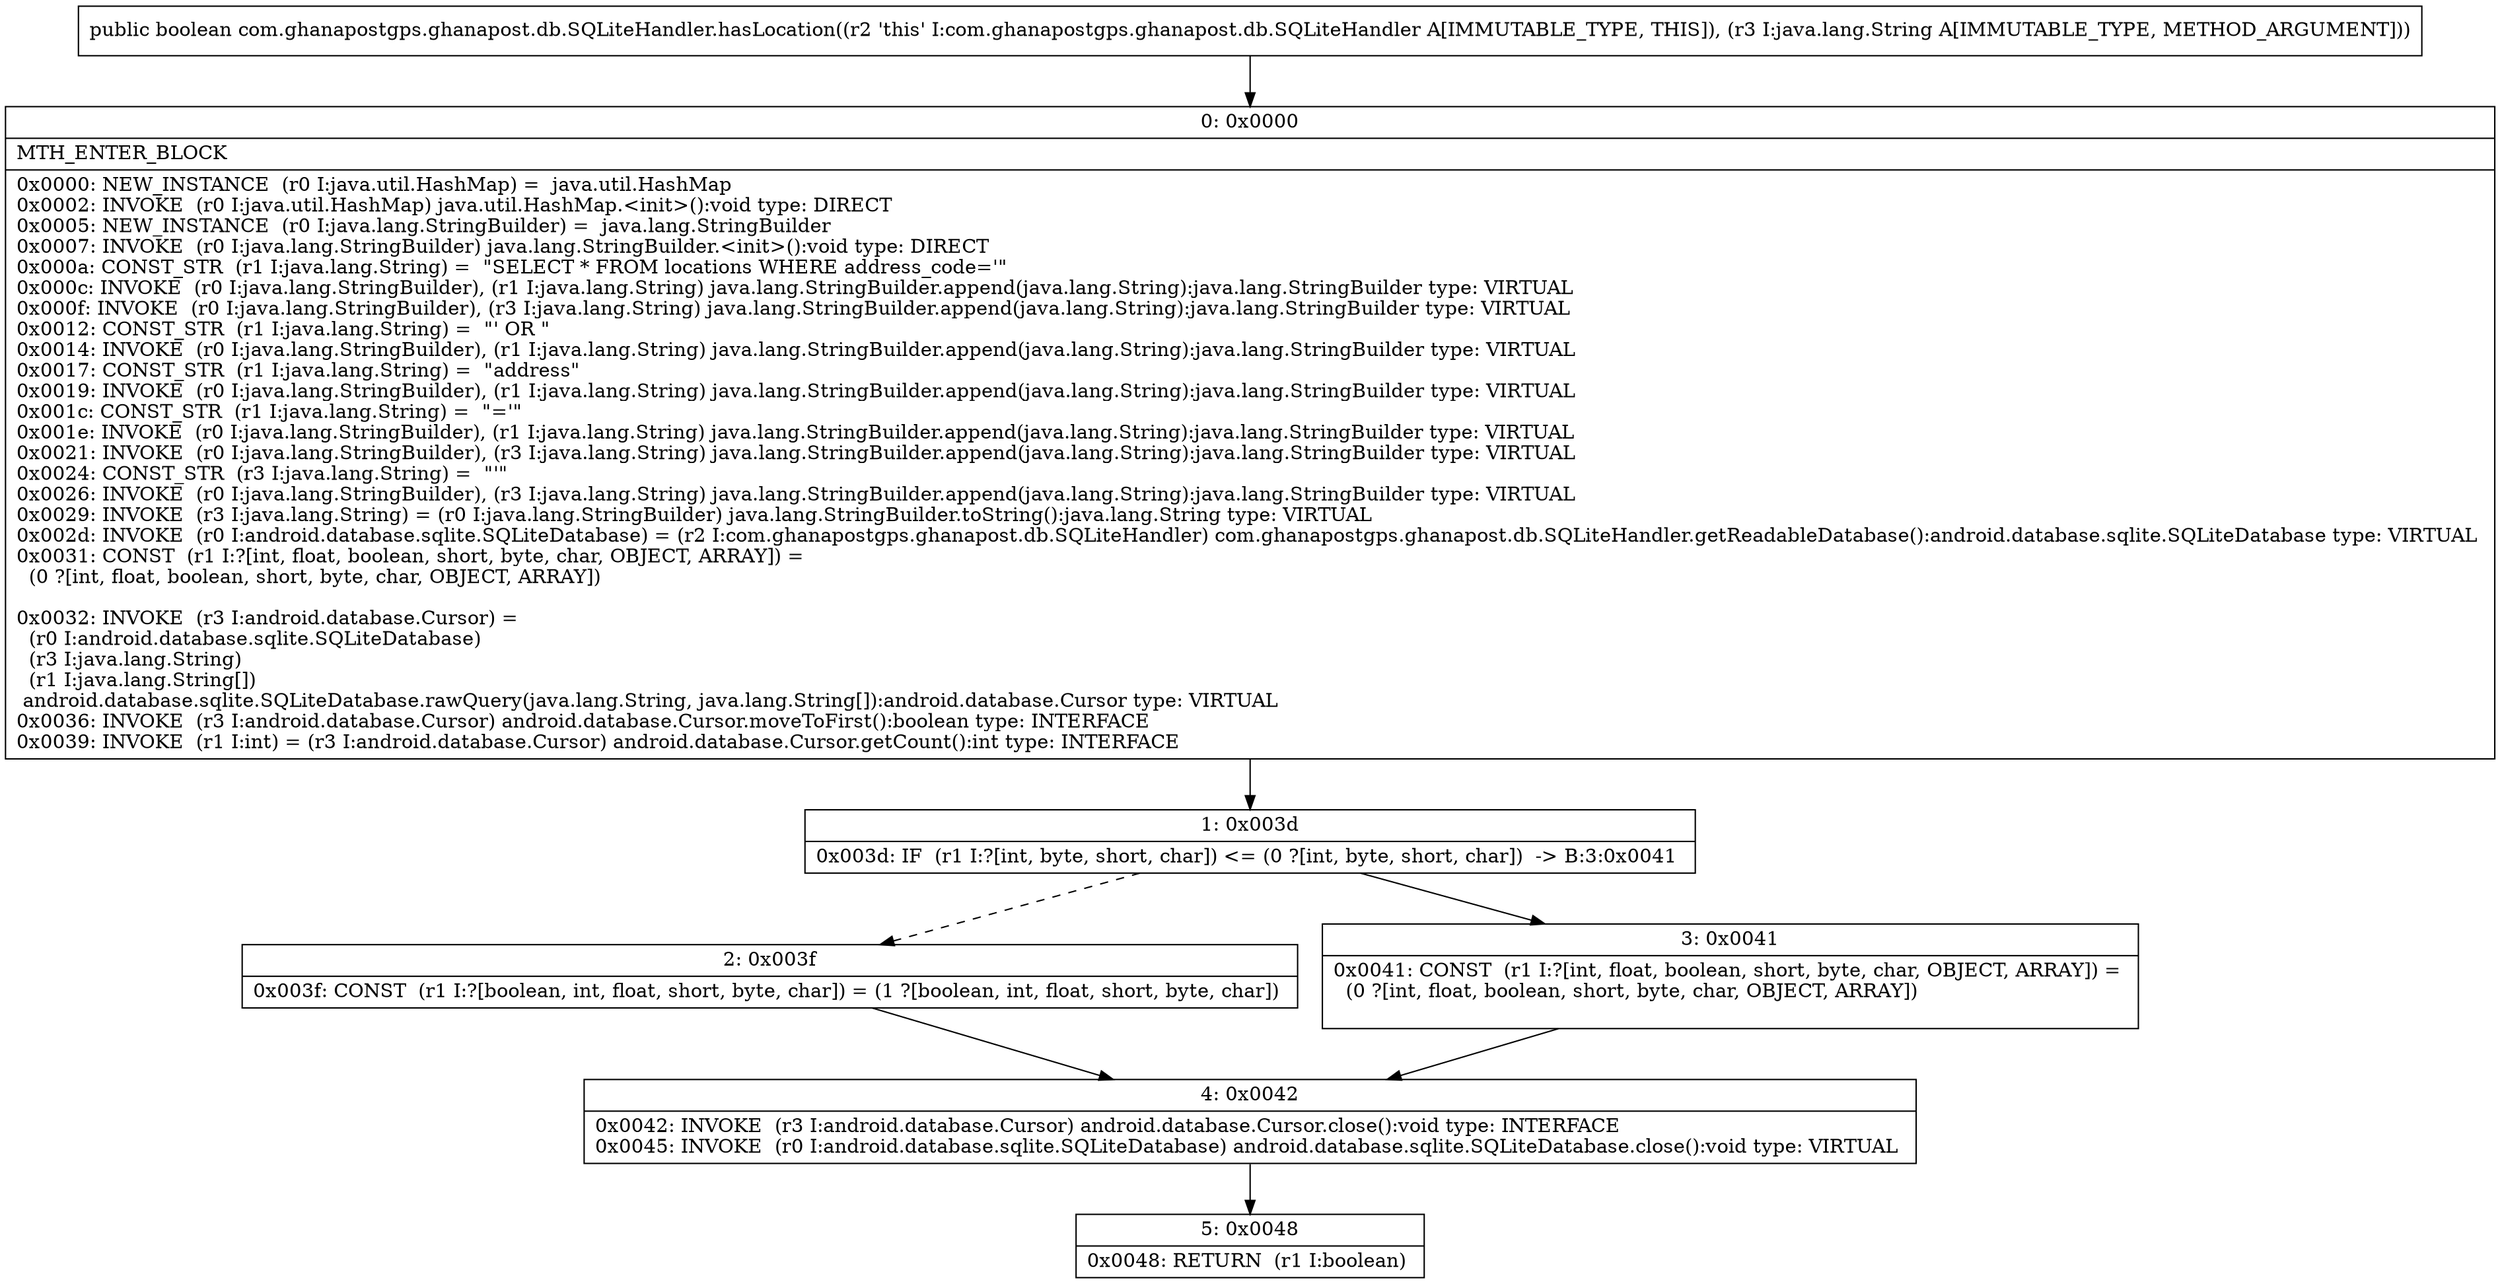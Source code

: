 digraph "CFG forcom.ghanapostgps.ghanapost.db.SQLiteHandler.hasLocation(Ljava\/lang\/String;)Z" {
Node_0 [shape=record,label="{0\:\ 0x0000|MTH_ENTER_BLOCK\l|0x0000: NEW_INSTANCE  (r0 I:java.util.HashMap) =  java.util.HashMap \l0x0002: INVOKE  (r0 I:java.util.HashMap) java.util.HashMap.\<init\>():void type: DIRECT \l0x0005: NEW_INSTANCE  (r0 I:java.lang.StringBuilder) =  java.lang.StringBuilder \l0x0007: INVOKE  (r0 I:java.lang.StringBuilder) java.lang.StringBuilder.\<init\>():void type: DIRECT \l0x000a: CONST_STR  (r1 I:java.lang.String) =  \"SELECT * FROM locations WHERE address_code='\" \l0x000c: INVOKE  (r0 I:java.lang.StringBuilder), (r1 I:java.lang.String) java.lang.StringBuilder.append(java.lang.String):java.lang.StringBuilder type: VIRTUAL \l0x000f: INVOKE  (r0 I:java.lang.StringBuilder), (r3 I:java.lang.String) java.lang.StringBuilder.append(java.lang.String):java.lang.StringBuilder type: VIRTUAL \l0x0012: CONST_STR  (r1 I:java.lang.String) =  \"' OR \" \l0x0014: INVOKE  (r0 I:java.lang.StringBuilder), (r1 I:java.lang.String) java.lang.StringBuilder.append(java.lang.String):java.lang.StringBuilder type: VIRTUAL \l0x0017: CONST_STR  (r1 I:java.lang.String) =  \"address\" \l0x0019: INVOKE  (r0 I:java.lang.StringBuilder), (r1 I:java.lang.String) java.lang.StringBuilder.append(java.lang.String):java.lang.StringBuilder type: VIRTUAL \l0x001c: CONST_STR  (r1 I:java.lang.String) =  \"='\" \l0x001e: INVOKE  (r0 I:java.lang.StringBuilder), (r1 I:java.lang.String) java.lang.StringBuilder.append(java.lang.String):java.lang.StringBuilder type: VIRTUAL \l0x0021: INVOKE  (r0 I:java.lang.StringBuilder), (r3 I:java.lang.String) java.lang.StringBuilder.append(java.lang.String):java.lang.StringBuilder type: VIRTUAL \l0x0024: CONST_STR  (r3 I:java.lang.String) =  \"'\" \l0x0026: INVOKE  (r0 I:java.lang.StringBuilder), (r3 I:java.lang.String) java.lang.StringBuilder.append(java.lang.String):java.lang.StringBuilder type: VIRTUAL \l0x0029: INVOKE  (r3 I:java.lang.String) = (r0 I:java.lang.StringBuilder) java.lang.StringBuilder.toString():java.lang.String type: VIRTUAL \l0x002d: INVOKE  (r0 I:android.database.sqlite.SQLiteDatabase) = (r2 I:com.ghanapostgps.ghanapost.db.SQLiteHandler) com.ghanapostgps.ghanapost.db.SQLiteHandler.getReadableDatabase():android.database.sqlite.SQLiteDatabase type: VIRTUAL \l0x0031: CONST  (r1 I:?[int, float, boolean, short, byte, char, OBJECT, ARRAY]) = \l  (0 ?[int, float, boolean, short, byte, char, OBJECT, ARRAY])\l \l0x0032: INVOKE  (r3 I:android.database.Cursor) = \l  (r0 I:android.database.sqlite.SQLiteDatabase)\l  (r3 I:java.lang.String)\l  (r1 I:java.lang.String[])\l android.database.sqlite.SQLiteDatabase.rawQuery(java.lang.String, java.lang.String[]):android.database.Cursor type: VIRTUAL \l0x0036: INVOKE  (r3 I:android.database.Cursor) android.database.Cursor.moveToFirst():boolean type: INTERFACE \l0x0039: INVOKE  (r1 I:int) = (r3 I:android.database.Cursor) android.database.Cursor.getCount():int type: INTERFACE \l}"];
Node_1 [shape=record,label="{1\:\ 0x003d|0x003d: IF  (r1 I:?[int, byte, short, char]) \<= (0 ?[int, byte, short, char])  \-\> B:3:0x0041 \l}"];
Node_2 [shape=record,label="{2\:\ 0x003f|0x003f: CONST  (r1 I:?[boolean, int, float, short, byte, char]) = (1 ?[boolean, int, float, short, byte, char]) \l}"];
Node_3 [shape=record,label="{3\:\ 0x0041|0x0041: CONST  (r1 I:?[int, float, boolean, short, byte, char, OBJECT, ARRAY]) = \l  (0 ?[int, float, boolean, short, byte, char, OBJECT, ARRAY])\l \l}"];
Node_4 [shape=record,label="{4\:\ 0x0042|0x0042: INVOKE  (r3 I:android.database.Cursor) android.database.Cursor.close():void type: INTERFACE \l0x0045: INVOKE  (r0 I:android.database.sqlite.SQLiteDatabase) android.database.sqlite.SQLiteDatabase.close():void type: VIRTUAL \l}"];
Node_5 [shape=record,label="{5\:\ 0x0048|0x0048: RETURN  (r1 I:boolean) \l}"];
MethodNode[shape=record,label="{public boolean com.ghanapostgps.ghanapost.db.SQLiteHandler.hasLocation((r2 'this' I:com.ghanapostgps.ghanapost.db.SQLiteHandler A[IMMUTABLE_TYPE, THIS]), (r3 I:java.lang.String A[IMMUTABLE_TYPE, METHOD_ARGUMENT])) }"];
MethodNode -> Node_0;
Node_0 -> Node_1;
Node_1 -> Node_2[style=dashed];
Node_1 -> Node_3;
Node_2 -> Node_4;
Node_3 -> Node_4;
Node_4 -> Node_5;
}

